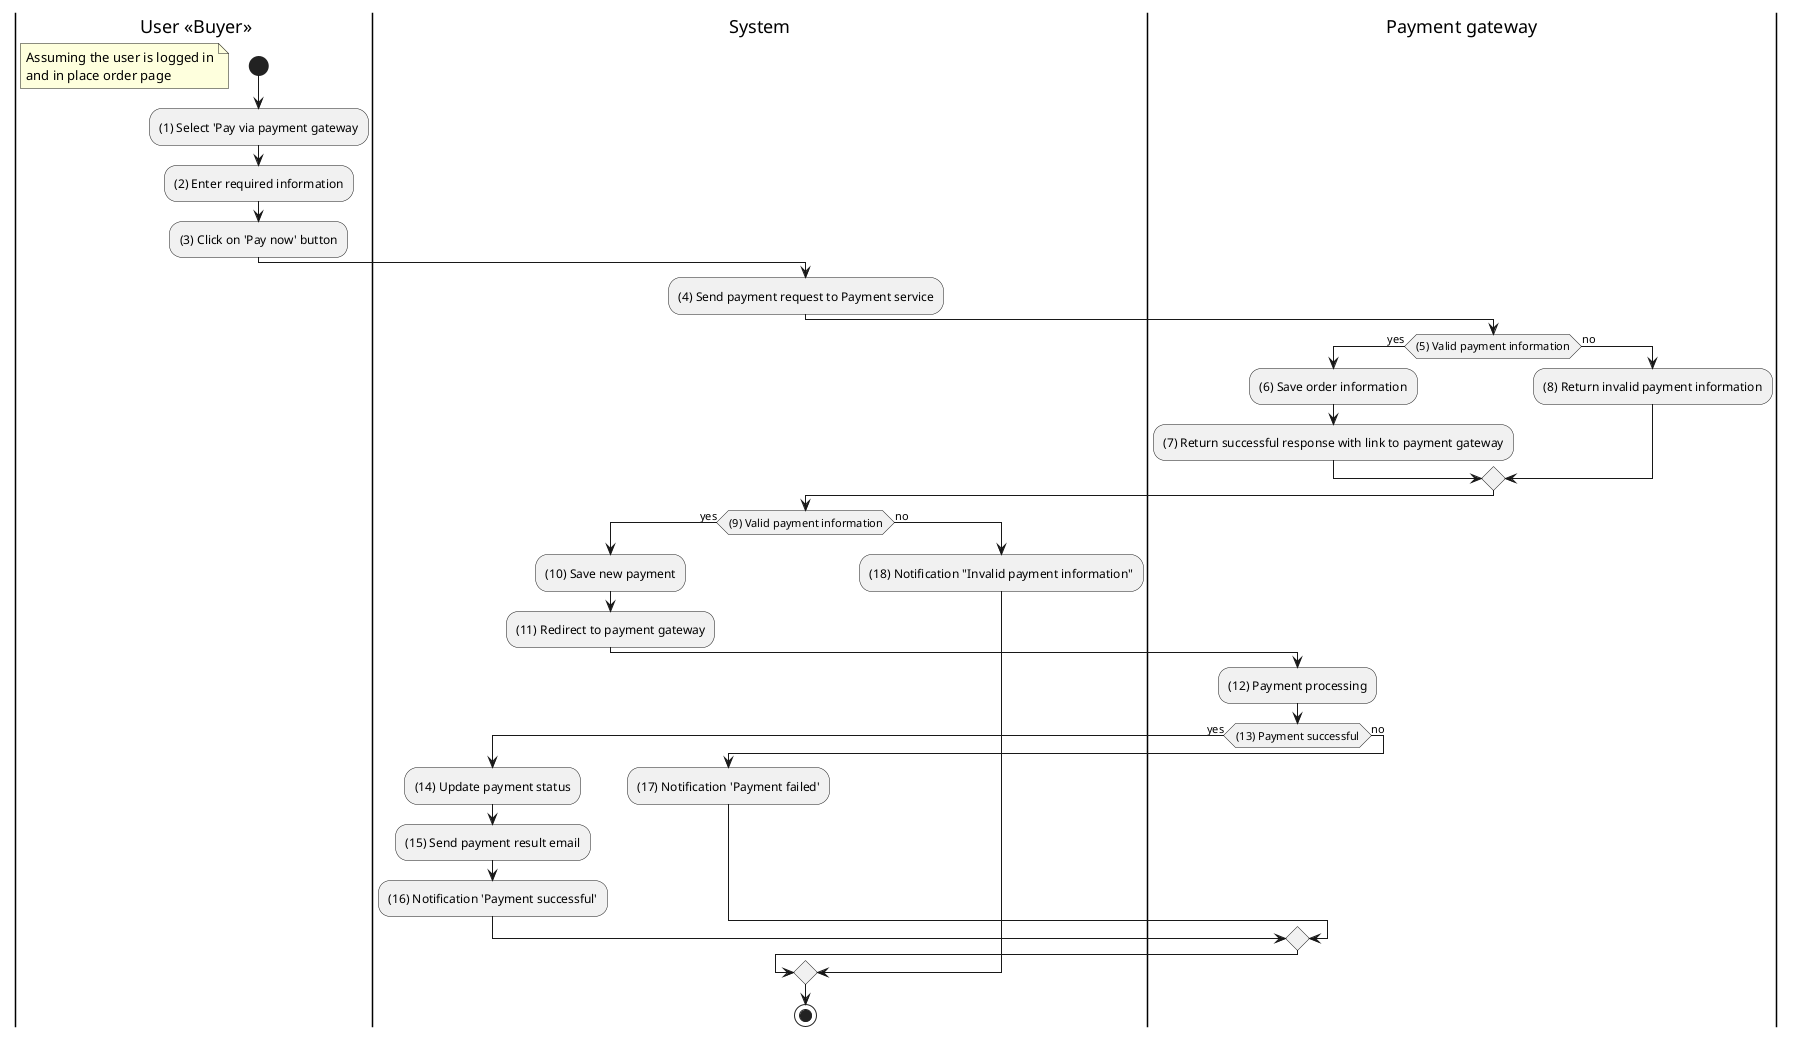@startuml
|Buyer| User <<Buyer>>
|Buyer|
start
floating note left
Assuming the user is logged in
and in place order page
end note
:(1) Select 'Pay via payment gateway;
:(2) Enter required information;
:(3) Click on 'Pay now' button;
|System|
:(4) Send payment request to Payment service;
|Payment gateway|
if ((5) Valid payment information) then (yes)
:(6) Save order information;
:(7) Return successful response with link to payment gateway;
else (no)
:(8) Return invalid payment information;
endif
|System|
if ((9) Valid payment information) then (yes)
:(10) Save new payment;
:(11) Redirect to payment gateway;
|Payment gateway|
:(12) Payment processing;
if ((13) Payment successful) then (yes)
|System|
:(14) Update payment status;
:(15) Send payment result email;
:(16) Notification 'Payment successful';
else (no)
:(17) Notification 'Payment failed';
endif
else (no)
|System|
:(18) Notification "Invalid payment information";
endif
stop
@enduml
